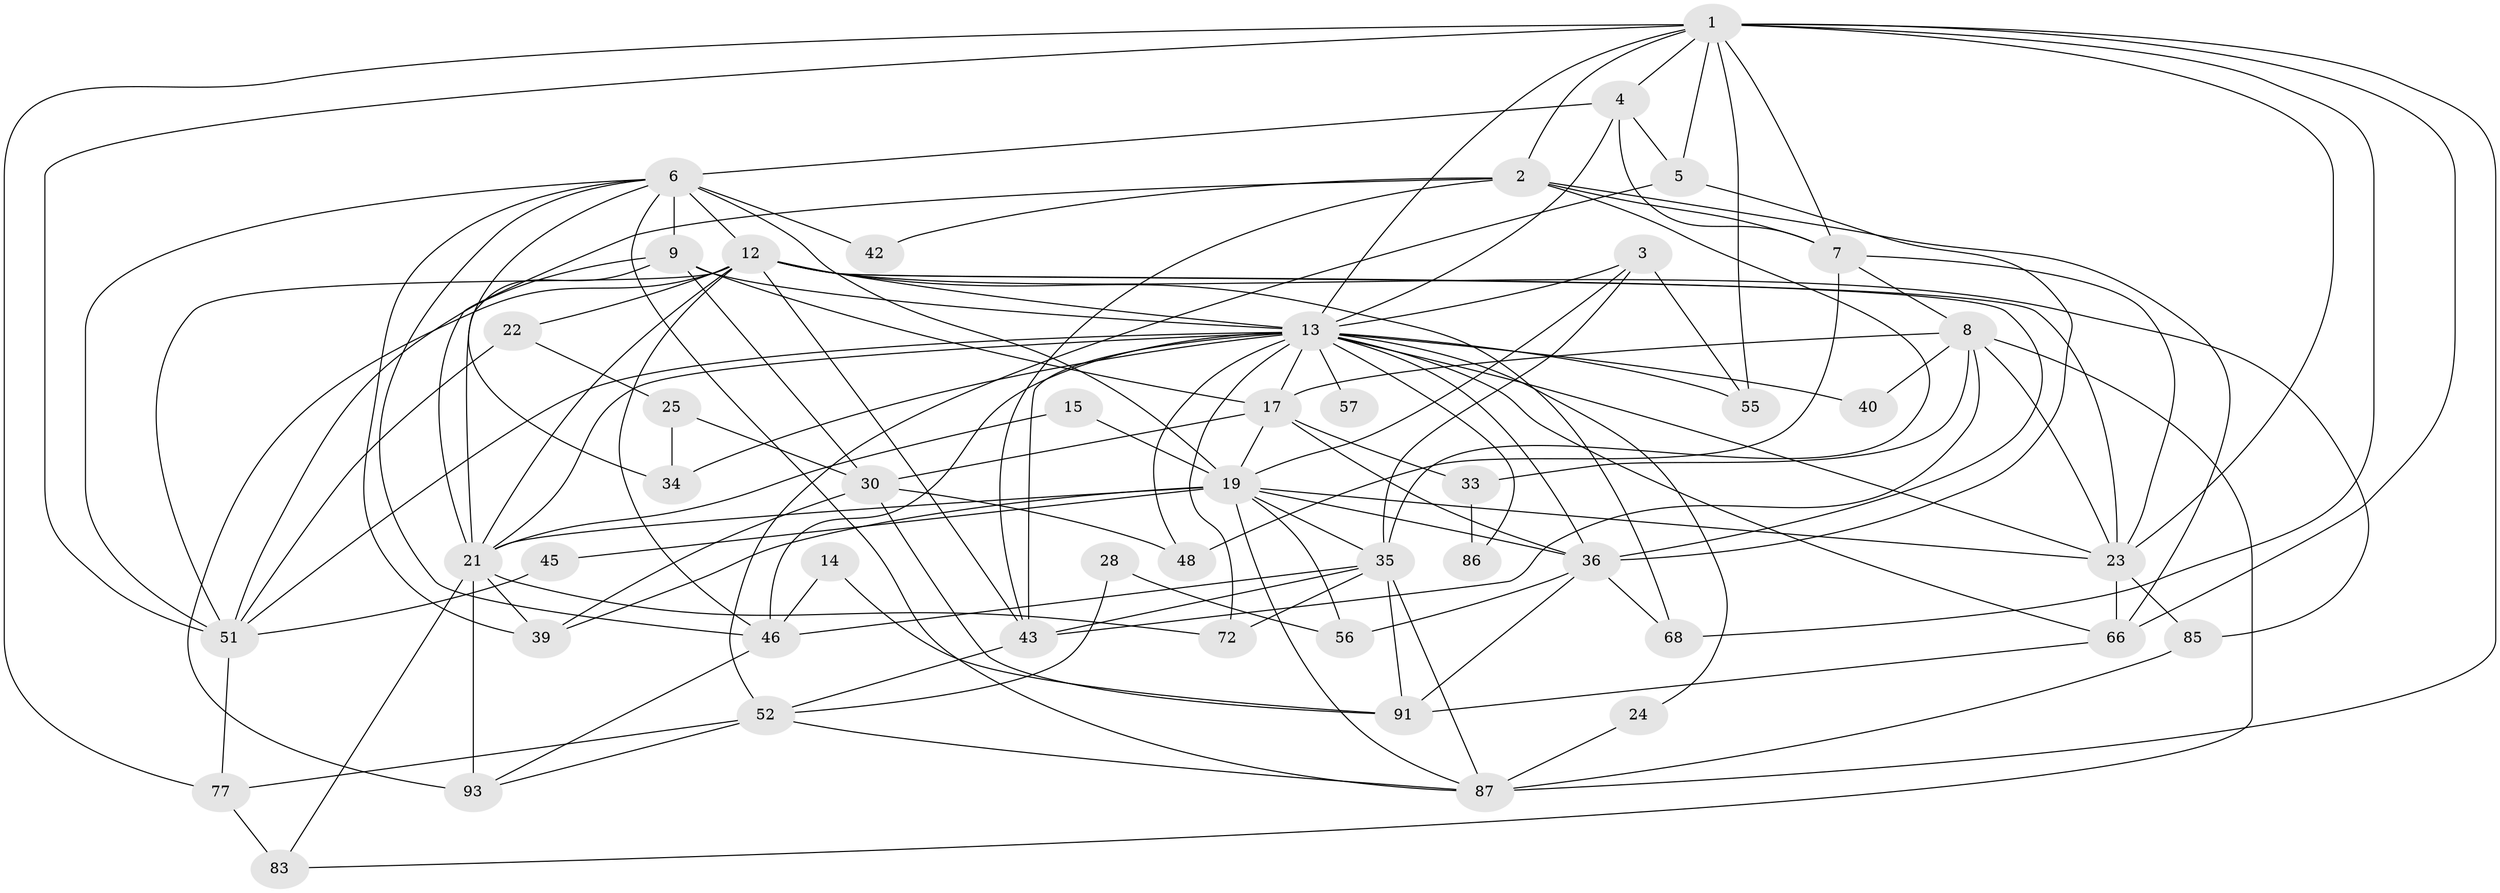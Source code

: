 // original degree distribution, {7: 0.05154639175257732, 6: 0.12371134020618557, 4: 0.25773195876288657, 2: 0.16494845360824742, 5: 0.16494845360824742, 3: 0.23711340206185566}
// Generated by graph-tools (version 1.1) at 2025/15/03/09/25 04:15:08]
// undirected, 48 vertices, 129 edges
graph export_dot {
graph [start="1"]
  node [color=gray90,style=filled];
  1 [super="+20+62+59"];
  2 [super="+60+16"];
  3;
  4 [super="+96"];
  5 [super="+64"];
  6 [super="+10+18"];
  7;
  8 [super="+47+29"];
  9 [super="+31+11"];
  12 [super="+37+84"];
  13 [super="+82+58+63"];
  14;
  15;
  17 [super="+26"];
  19 [super="+53"];
  21 [super="+27+80"];
  22 [super="+38"];
  23 [super="+74+41"];
  24;
  25;
  28;
  30 [super="+32"];
  33;
  34;
  35 [super="+49"];
  36 [super="+65+44"];
  39;
  40;
  42;
  43 [super="+79"];
  45;
  46 [super="+71"];
  48 [super="+69"];
  51 [super="+97"];
  52 [super="+75"];
  55 [super="+76"];
  56;
  57;
  66 [super="+67"];
  68 [super="+81"];
  72;
  77;
  83;
  85;
  86;
  87;
  91 [super="+95"];
  93;
  1 -- 2;
  1 -- 23;
  1 -- 66;
  1 -- 68;
  1 -- 13;
  1 -- 51;
  1 -- 5;
  1 -- 87;
  1 -- 4;
  1 -- 77;
  1 -- 55;
  1 -- 7;
  2 -- 7;
  2 -- 42;
  2 -- 43 [weight=2];
  2 -- 66 [weight=2];
  2 -- 21;
  2 -- 35;
  3 -- 35;
  3 -- 19;
  3 -- 55;
  3 -- 13;
  4 -- 7;
  4 -- 5;
  4 -- 13;
  4 -- 6;
  5 -- 52;
  5 -- 36;
  6 -- 87;
  6 -- 34;
  6 -- 9 [weight=2];
  6 -- 51;
  6 -- 39;
  6 -- 42;
  6 -- 46;
  6 -- 19;
  6 -- 12;
  7 -- 8;
  7 -- 48;
  7 -- 23;
  8 -- 83;
  8 -- 40;
  8 -- 17;
  8 -- 33;
  8 -- 43;
  8 -- 23;
  9 -- 21;
  9 -- 17 [weight=2];
  9 -- 51;
  9 -- 13;
  9 -- 30;
  12 -- 13;
  12 -- 51;
  12 -- 22;
  12 -- 23;
  12 -- 93 [weight=2];
  12 -- 68;
  12 -- 36;
  12 -- 43;
  12 -- 46;
  12 -- 21;
  12 -- 85;
  13 -- 51 [weight=2];
  13 -- 34 [weight=2];
  13 -- 55 [weight=2];
  13 -- 57 [weight=2];
  13 -- 72;
  13 -- 46;
  13 -- 48;
  13 -- 24;
  13 -- 66;
  13 -- 40 [weight=2];
  13 -- 17 [weight=2];
  13 -- 21;
  13 -- 86;
  13 -- 43;
  13 -- 36 [weight=2];
  13 -- 23;
  14 -- 46;
  14 -- 91;
  15 -- 21;
  15 -- 19;
  17 -- 30;
  17 -- 33;
  17 -- 19;
  17 -- 36;
  19 -- 36;
  19 -- 45;
  19 -- 35;
  19 -- 39;
  19 -- 21;
  19 -- 87;
  19 -- 56;
  19 -- 23;
  21 -- 83;
  21 -- 93;
  21 -- 39;
  21 -- 72;
  22 -- 51;
  22 -- 25;
  23 -- 85;
  23 -- 66 [weight=2];
  24 -- 87;
  25 -- 34;
  25 -- 30;
  28 -- 56;
  28 -- 52;
  30 -- 48;
  30 -- 91;
  30 -- 39;
  33 -- 86;
  35 -- 46 [weight=2];
  35 -- 87;
  35 -- 72;
  35 -- 91;
  35 -- 43;
  36 -- 91;
  36 -- 68;
  36 -- 56;
  43 -- 52;
  45 -- 51;
  46 -- 93;
  51 -- 77;
  52 -- 87;
  52 -- 77;
  52 -- 93;
  66 -- 91;
  77 -- 83;
  85 -- 87;
}
